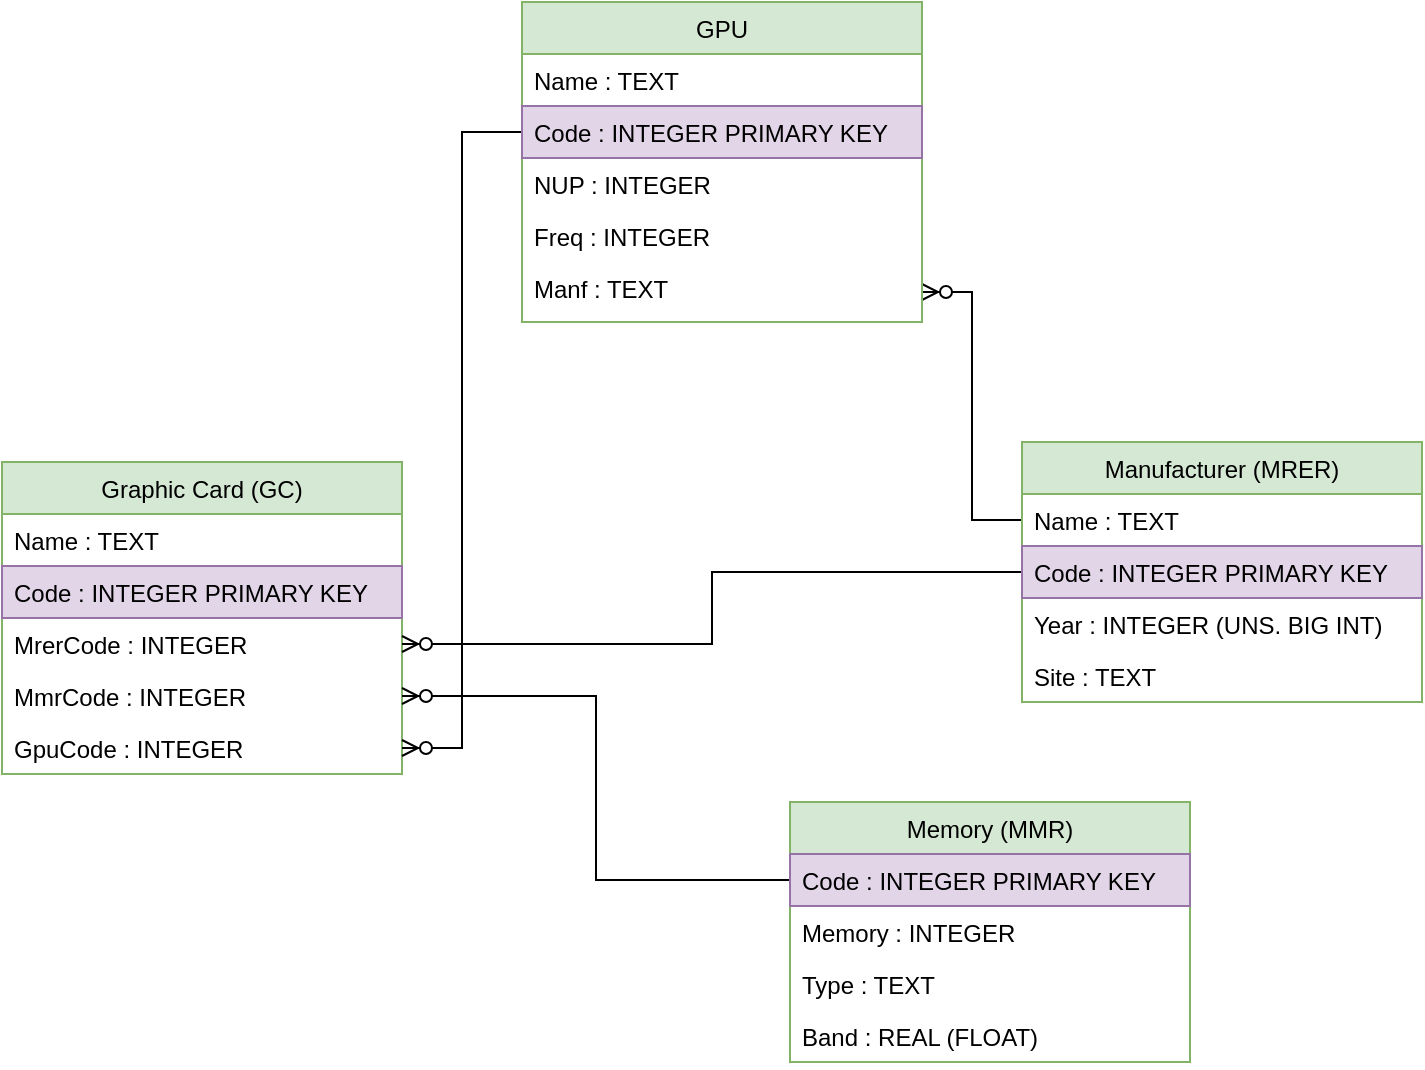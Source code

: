<mxfile version="12.9.5" type="github"><diagram id="C5RBs43oDa-KdzZeNtuy" name="Page-1"><mxGraphModel dx="981" dy="544" grid="1" gridSize="10" guides="1" tooltips="1" connect="1" arrows="1" fold="1" page="1" pageScale="1" pageWidth="827" pageHeight="1169" math="0" shadow="0"><root><mxCell id="WIyWlLk6GJQsqaUBKTNV-0"/><mxCell id="WIyWlLk6GJQsqaUBKTNV-1" parent="WIyWlLk6GJQsqaUBKTNV-0"/><mxCell id="NQN5-RSGLUVEFfZa3DDD-32" style="edgeStyle=orthogonalEdgeStyle;rounded=0;orthogonalLoop=1;jettySize=auto;html=1;exitX=1;exitY=0.5;exitDx=0;exitDy=0;entryX=0;entryY=0.5;entryDx=0;entryDy=0;startArrow=ERzeroToMany;startFill=1;endArrow=none;endFill=0;" edge="1" parent="WIyWlLk6GJQsqaUBKTNV-1" source="NQN5-RSGLUVEFfZa3DDD-24" target="NQN5-RSGLUVEFfZa3DDD-26"><mxGeometry relative="1" as="geometry"/></mxCell><mxCell id="NQN5-RSGLUVEFfZa3DDD-38" value="Graphic Card (GC)" style="swimlane;fontStyle=0;childLayout=stackLayout;horizontal=1;startSize=26;fillColor=#d5e8d4;horizontalStack=0;resizeParent=1;resizeParentMax=0;resizeLast=0;collapsible=1;marginBottom=0;strokeColor=#82b366;" vertex="1" parent="WIyWlLk6GJQsqaUBKTNV-1"><mxGeometry x="20" y="320" width="200" height="156" as="geometry"/></mxCell><mxCell id="NQN5-RSGLUVEFfZa3DDD-39" value="Name : TEXT" style="text;strokeColor=none;fillColor=none;align=left;verticalAlign=top;spacingLeft=4;spacingRight=4;overflow=hidden;rotatable=0;points=[[0,0.5],[1,0.5]];portConstraint=eastwest;" vertex="1" parent="NQN5-RSGLUVEFfZa3DDD-38"><mxGeometry y="26" width="200" height="26" as="geometry"/></mxCell><mxCell id="NQN5-RSGLUVEFfZa3DDD-40" value="Code : INTEGER PRIMARY KEY" style="text;strokeColor=#9673a6;fillColor=#e1d5e7;align=left;verticalAlign=top;spacingLeft=4;spacingRight=4;overflow=hidden;rotatable=0;points=[[0,0.5],[1,0.5]];portConstraint=eastwest;" vertex="1" parent="NQN5-RSGLUVEFfZa3DDD-38"><mxGeometry y="52" width="200" height="26" as="geometry"/></mxCell><mxCell id="NQN5-RSGLUVEFfZa3DDD-41" value="MrerCode : INTEGER" style="text;strokeColor=none;fillColor=none;align=left;verticalAlign=top;spacingLeft=4;spacingRight=4;overflow=hidden;rotatable=0;points=[[0,0.5],[1,0.5]];portConstraint=eastwest;" vertex="1" parent="NQN5-RSGLUVEFfZa3DDD-38"><mxGeometry y="78" width="200" height="26" as="geometry"/></mxCell><mxCell id="NQN5-RSGLUVEFfZa3DDD-42" value="MmrCode : INTEGER" style="text;strokeColor=none;fillColor=none;align=left;verticalAlign=top;spacingLeft=4;spacingRight=4;overflow=hidden;rotatable=0;points=[[0,0.5],[1,0.5]];portConstraint=eastwest;" vertex="1" parent="NQN5-RSGLUVEFfZa3DDD-38"><mxGeometry y="104" width="200" height="26" as="geometry"/></mxCell><mxCell id="NQN5-RSGLUVEFfZa3DDD-43" value="GpuCode : INTEGER" style="text;strokeColor=none;fillColor=none;align=left;verticalAlign=top;spacingLeft=4;spacingRight=4;overflow=hidden;rotatable=0;points=[[0,0.5],[1,0.5]];portConstraint=eastwest;" vertex="1" parent="NQN5-RSGLUVEFfZa3DDD-38"><mxGeometry y="130" width="200" height="26" as="geometry"/></mxCell><mxCell id="NQN5-RSGLUVEFfZa3DDD-47" style="edgeStyle=orthogonalEdgeStyle;rounded=0;orthogonalLoop=1;jettySize=auto;html=1;exitX=1;exitY=0.5;exitDx=0;exitDy=0;startArrow=ERzeroToMany;startFill=1;endArrow=none;endFill=0;" edge="1" parent="WIyWlLk6GJQsqaUBKTNV-1" source="NQN5-RSGLUVEFfZa3DDD-41" target="NQN5-RSGLUVEFfZa3DDD-27"><mxGeometry relative="1" as="geometry"/></mxCell><mxCell id="NQN5-RSGLUVEFfZa3DDD-48" style="edgeStyle=orthogonalEdgeStyle;rounded=0;orthogonalLoop=1;jettySize=auto;html=1;exitX=1;exitY=0.5;exitDx=0;exitDy=0;startArrow=ERzeroToMany;startFill=1;endArrow=none;endFill=0;" edge="1" parent="WIyWlLk6GJQsqaUBKTNV-1" source="NQN5-RSGLUVEFfZa3DDD-42" target="NQN5-RSGLUVEFfZa3DDD-34"><mxGeometry relative="1" as="geometry"/></mxCell><mxCell id="NQN5-RSGLUVEFfZa3DDD-49" style="edgeStyle=orthogonalEdgeStyle;rounded=0;orthogonalLoop=1;jettySize=auto;html=1;exitX=1;exitY=0.5;exitDx=0;exitDy=0;startArrow=ERzeroToMany;startFill=1;endArrow=none;endFill=0;" edge="1" parent="WIyWlLk6GJQsqaUBKTNV-1" source="NQN5-RSGLUVEFfZa3DDD-43" target="NQN5-RSGLUVEFfZa3DDD-17"><mxGeometry relative="1" as="geometry"/></mxCell><mxCell id="NQN5-RSGLUVEFfZa3DDD-15" value="GPU" style="swimlane;fontStyle=0;childLayout=stackLayout;horizontal=1;startSize=26;fillColor=#d5e8d4;horizontalStack=0;resizeParent=1;resizeParentMax=0;resizeLast=0;collapsible=1;marginBottom=0;strokeColor=#82b366;" vertex="1" parent="WIyWlLk6GJQsqaUBKTNV-1"><mxGeometry x="280" y="90" width="200" height="160" as="geometry"/></mxCell><mxCell id="NQN5-RSGLUVEFfZa3DDD-16" value="Name : TEXT" style="text;strokeColor=none;fillColor=none;align=left;verticalAlign=top;spacingLeft=4;spacingRight=4;overflow=hidden;rotatable=0;points=[[0,0.5],[1,0.5]];portConstraint=eastwest;" vertex="1" parent="NQN5-RSGLUVEFfZa3DDD-15"><mxGeometry y="26" width="200" height="26" as="geometry"/></mxCell><mxCell id="NQN5-RSGLUVEFfZa3DDD-17" value="Code : INTEGER PRIMARY KEY" style="text;strokeColor=#9673a6;fillColor=#e1d5e7;align=left;verticalAlign=top;spacingLeft=4;spacingRight=4;overflow=hidden;rotatable=0;points=[[0,0.5],[1,0.5]];portConstraint=eastwest;" vertex="1" parent="NQN5-RSGLUVEFfZa3DDD-15"><mxGeometry y="52" width="200" height="26" as="geometry"/></mxCell><mxCell id="NQN5-RSGLUVEFfZa3DDD-18" value="NUP : INTEGER" style="text;strokeColor=none;fillColor=none;align=left;verticalAlign=top;spacingLeft=4;spacingRight=4;overflow=hidden;rotatable=0;points=[[0,0.5],[1,0.5]];portConstraint=eastwest;" vertex="1" parent="NQN5-RSGLUVEFfZa3DDD-15"><mxGeometry y="78" width="200" height="26" as="geometry"/></mxCell><mxCell id="NQN5-RSGLUVEFfZa3DDD-19" value="Freq : INTEGER" style="text;strokeColor=none;fillColor=none;align=left;verticalAlign=top;spacingLeft=4;spacingRight=4;overflow=hidden;rotatable=0;points=[[0,0.5],[1,0.5]];portConstraint=eastwest;" vertex="1" parent="NQN5-RSGLUVEFfZa3DDD-15"><mxGeometry y="104" width="200" height="26" as="geometry"/></mxCell><mxCell id="NQN5-RSGLUVEFfZa3DDD-24" value="Manf : TEXT" style="text;strokeColor=none;fillColor=none;align=left;verticalAlign=top;spacingLeft=4;spacingRight=4;overflow=hidden;rotatable=0;points=[[0,0.5],[1,0.5]];portConstraint=eastwest;" vertex="1" parent="NQN5-RSGLUVEFfZa3DDD-15"><mxGeometry y="130" width="200" height="30" as="geometry"/></mxCell><mxCell id="NQN5-RSGLUVEFfZa3DDD-25" value="Manufacturer (MRER)" style="swimlane;fontStyle=0;childLayout=stackLayout;horizontal=1;startSize=26;fillColor=#d5e8d4;horizontalStack=0;resizeParent=1;resizeParentMax=0;resizeLast=0;collapsible=1;marginBottom=0;strokeColor=#82b366;" vertex="1" parent="WIyWlLk6GJQsqaUBKTNV-1"><mxGeometry x="530" y="310" width="200" height="130" as="geometry"/></mxCell><mxCell id="NQN5-RSGLUVEFfZa3DDD-26" value="Name : TEXT" style="text;strokeColor=none;fillColor=none;align=left;verticalAlign=top;spacingLeft=4;spacingRight=4;overflow=hidden;rotatable=0;points=[[0,0.5],[1,0.5]];portConstraint=eastwest;" vertex="1" parent="NQN5-RSGLUVEFfZa3DDD-25"><mxGeometry y="26" width="200" height="26" as="geometry"/></mxCell><mxCell id="NQN5-RSGLUVEFfZa3DDD-27" value="Code : INTEGER PRIMARY KEY" style="text;strokeColor=#9673a6;fillColor=#e1d5e7;align=left;verticalAlign=top;spacingLeft=4;spacingRight=4;overflow=hidden;rotatable=0;points=[[0,0.5],[1,0.5]];portConstraint=eastwest;" vertex="1" parent="NQN5-RSGLUVEFfZa3DDD-25"><mxGeometry y="52" width="200" height="26" as="geometry"/></mxCell><mxCell id="NQN5-RSGLUVEFfZa3DDD-28" value="Year : INTEGER (UNS. BIG INT)" style="text;strokeColor=none;fillColor=none;align=left;verticalAlign=top;spacingLeft=4;spacingRight=4;overflow=hidden;rotatable=0;points=[[0,0.5],[1,0.5]];portConstraint=eastwest;" vertex="1" parent="NQN5-RSGLUVEFfZa3DDD-25"><mxGeometry y="78" width="200" height="26" as="geometry"/></mxCell><mxCell id="NQN5-RSGLUVEFfZa3DDD-29" value="Site : TEXT" style="text;strokeColor=none;fillColor=none;align=left;verticalAlign=top;spacingLeft=4;spacingRight=4;overflow=hidden;rotatable=0;points=[[0,0.5],[1,0.5]];portConstraint=eastwest;" vertex="1" parent="NQN5-RSGLUVEFfZa3DDD-25"><mxGeometry y="104" width="200" height="26" as="geometry"/></mxCell><mxCell id="NQN5-RSGLUVEFfZa3DDD-33" value="Memory (MMR)" style="swimlane;fontStyle=0;childLayout=stackLayout;horizontal=1;startSize=26;fillColor=#d5e8d4;horizontalStack=0;resizeParent=1;resizeParentMax=0;resizeLast=0;collapsible=1;marginBottom=0;strokeColor=#82b366;" vertex="1" parent="WIyWlLk6GJQsqaUBKTNV-1"><mxGeometry x="414" y="490" width="200" height="130" as="geometry"/></mxCell><mxCell id="NQN5-RSGLUVEFfZa3DDD-34" value="Code : INTEGER PRIMARY KEY" style="text;strokeColor=#9673a6;fillColor=#e1d5e7;align=left;verticalAlign=top;spacingLeft=4;spacingRight=4;overflow=hidden;rotatable=0;points=[[0,0.5],[1,0.5]];portConstraint=eastwest;" vertex="1" parent="NQN5-RSGLUVEFfZa3DDD-33"><mxGeometry y="26" width="200" height="26" as="geometry"/></mxCell><mxCell id="NQN5-RSGLUVEFfZa3DDD-35" value="Memory : INTEGER" style="text;strokeColor=none;fillColor=none;align=left;verticalAlign=top;spacingLeft=4;spacingRight=4;overflow=hidden;rotatable=0;points=[[0,0.5],[1,0.5]];portConstraint=eastwest;" vertex="1" parent="NQN5-RSGLUVEFfZa3DDD-33"><mxGeometry y="52" width="200" height="26" as="geometry"/></mxCell><mxCell id="NQN5-RSGLUVEFfZa3DDD-36" value="Type : TEXT" style="text;strokeColor=none;fillColor=none;align=left;verticalAlign=top;spacingLeft=4;spacingRight=4;overflow=hidden;rotatable=0;points=[[0,0.5],[1,0.5]];portConstraint=eastwest;" vertex="1" parent="NQN5-RSGLUVEFfZa3DDD-33"><mxGeometry y="78" width="200" height="26" as="geometry"/></mxCell><mxCell id="NQN5-RSGLUVEFfZa3DDD-37" value="Band : REAL (FLOAT)" style="text;strokeColor=none;fillColor=none;align=left;verticalAlign=top;spacingLeft=4;spacingRight=4;overflow=hidden;rotatable=0;points=[[0,0.5],[1,0.5]];portConstraint=eastwest;" vertex="1" parent="NQN5-RSGLUVEFfZa3DDD-33"><mxGeometry y="104" width="200" height="26" as="geometry"/></mxCell></root></mxGraphModel></diagram></mxfile>